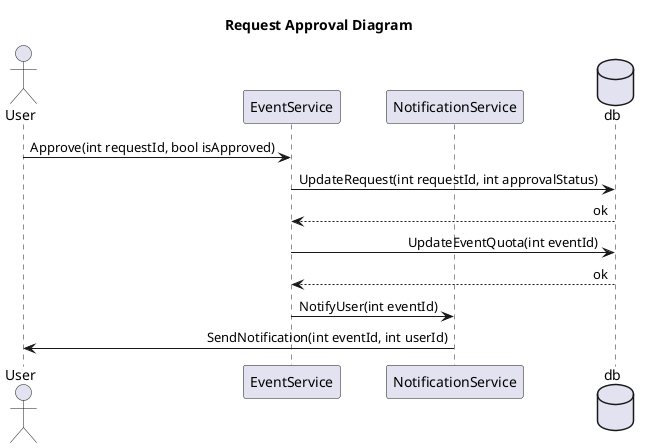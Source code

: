 @startuml Sequence
skinparam sequenceMessageAlign right
title "Request Approval Diagram"
actor User
participant EventService
participant NotificationService

database db



User -> EventService : Approve(int requestId, bool isApproved)
EventService -> db : UpdateRequest(int requestId, int approvalStatus)
db --> EventService : ok
EventService -> db : UpdateEventQuota(int eventId)
db --> EventService : ok
EventService -> NotificationService : NotifyUser(int eventId)
NotificationService -> User: SendNotification(int eventId, int userId)



@enduml
